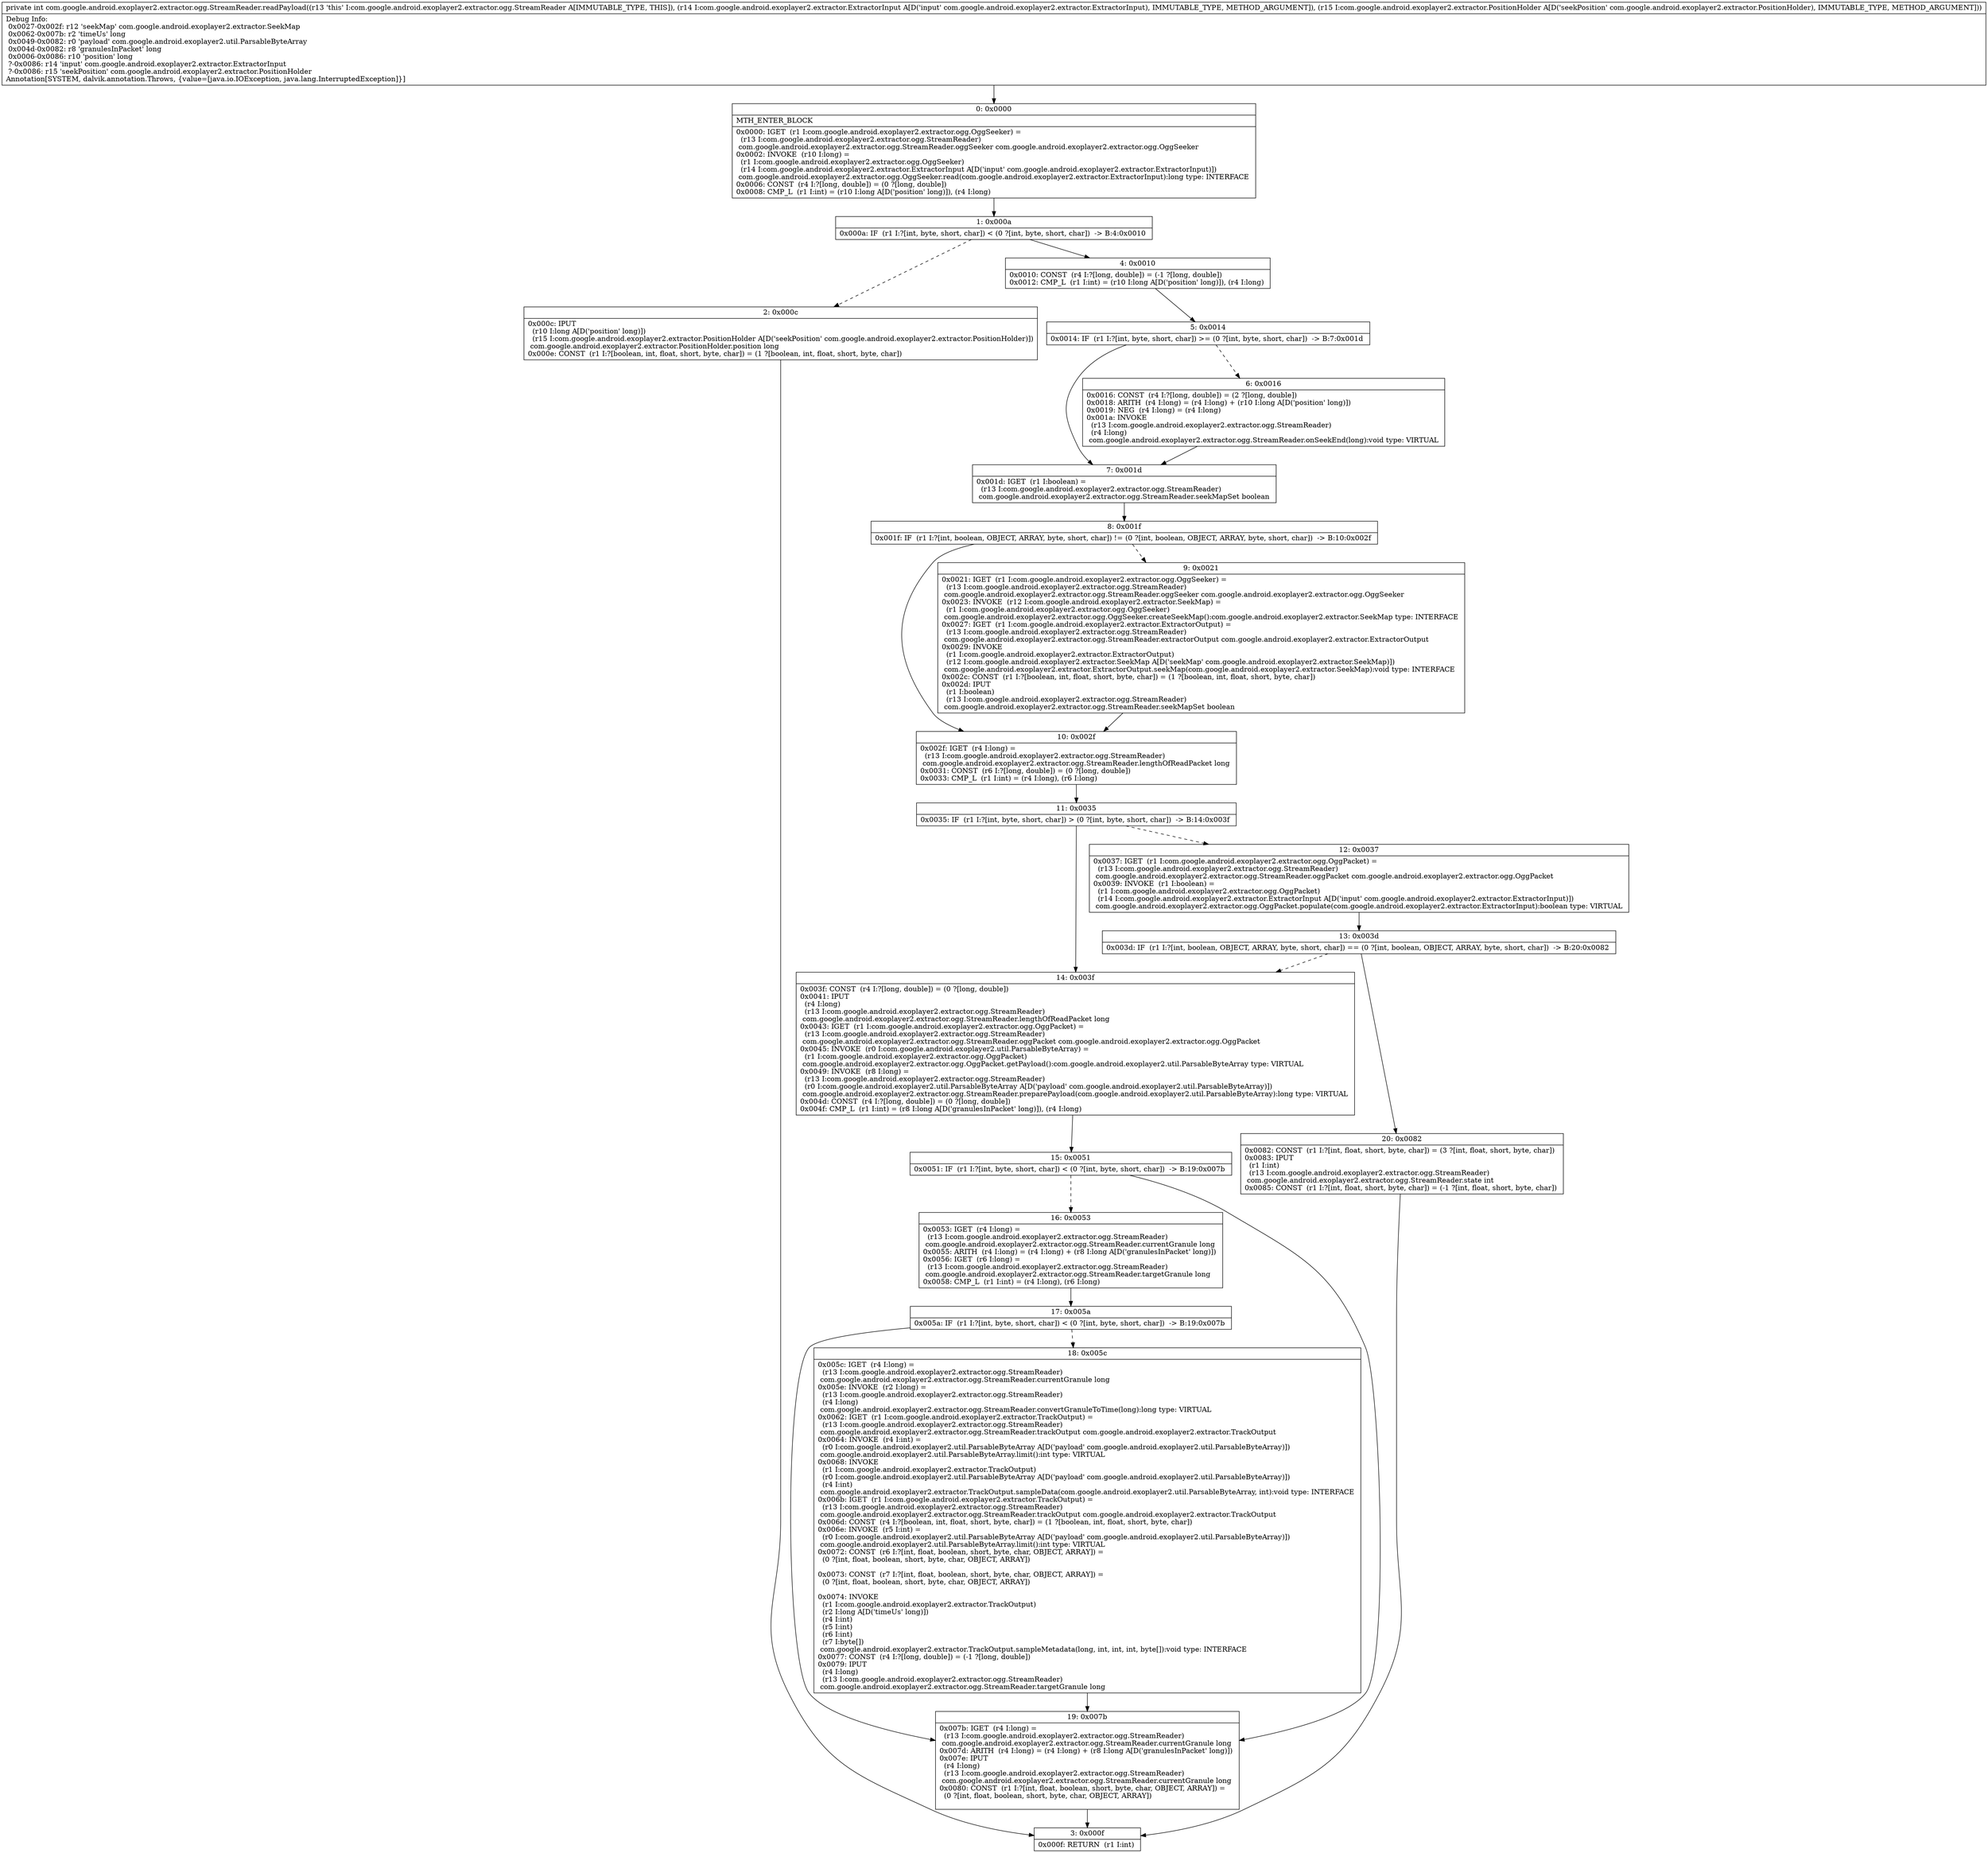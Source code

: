digraph "CFG forcom.google.android.exoplayer2.extractor.ogg.StreamReader.readPayload(Lcom\/google\/android\/exoplayer2\/extractor\/ExtractorInput;Lcom\/google\/android\/exoplayer2\/extractor\/PositionHolder;)I" {
Node_0 [shape=record,label="{0\:\ 0x0000|MTH_ENTER_BLOCK\l|0x0000: IGET  (r1 I:com.google.android.exoplayer2.extractor.ogg.OggSeeker) = \l  (r13 I:com.google.android.exoplayer2.extractor.ogg.StreamReader)\l com.google.android.exoplayer2.extractor.ogg.StreamReader.oggSeeker com.google.android.exoplayer2.extractor.ogg.OggSeeker \l0x0002: INVOKE  (r10 I:long) = \l  (r1 I:com.google.android.exoplayer2.extractor.ogg.OggSeeker)\l  (r14 I:com.google.android.exoplayer2.extractor.ExtractorInput A[D('input' com.google.android.exoplayer2.extractor.ExtractorInput)])\l com.google.android.exoplayer2.extractor.ogg.OggSeeker.read(com.google.android.exoplayer2.extractor.ExtractorInput):long type: INTERFACE \l0x0006: CONST  (r4 I:?[long, double]) = (0 ?[long, double]) \l0x0008: CMP_L  (r1 I:int) = (r10 I:long A[D('position' long)]), (r4 I:long) \l}"];
Node_1 [shape=record,label="{1\:\ 0x000a|0x000a: IF  (r1 I:?[int, byte, short, char]) \< (0 ?[int, byte, short, char])  \-\> B:4:0x0010 \l}"];
Node_2 [shape=record,label="{2\:\ 0x000c|0x000c: IPUT  \l  (r10 I:long A[D('position' long)])\l  (r15 I:com.google.android.exoplayer2.extractor.PositionHolder A[D('seekPosition' com.google.android.exoplayer2.extractor.PositionHolder)])\l com.google.android.exoplayer2.extractor.PositionHolder.position long \l0x000e: CONST  (r1 I:?[boolean, int, float, short, byte, char]) = (1 ?[boolean, int, float, short, byte, char]) \l}"];
Node_3 [shape=record,label="{3\:\ 0x000f|0x000f: RETURN  (r1 I:int) \l}"];
Node_4 [shape=record,label="{4\:\ 0x0010|0x0010: CONST  (r4 I:?[long, double]) = (\-1 ?[long, double]) \l0x0012: CMP_L  (r1 I:int) = (r10 I:long A[D('position' long)]), (r4 I:long) \l}"];
Node_5 [shape=record,label="{5\:\ 0x0014|0x0014: IF  (r1 I:?[int, byte, short, char]) \>= (0 ?[int, byte, short, char])  \-\> B:7:0x001d \l}"];
Node_6 [shape=record,label="{6\:\ 0x0016|0x0016: CONST  (r4 I:?[long, double]) = (2 ?[long, double]) \l0x0018: ARITH  (r4 I:long) = (r4 I:long) + (r10 I:long A[D('position' long)]) \l0x0019: NEG  (r4 I:long) = (r4 I:long) \l0x001a: INVOKE  \l  (r13 I:com.google.android.exoplayer2.extractor.ogg.StreamReader)\l  (r4 I:long)\l com.google.android.exoplayer2.extractor.ogg.StreamReader.onSeekEnd(long):void type: VIRTUAL \l}"];
Node_7 [shape=record,label="{7\:\ 0x001d|0x001d: IGET  (r1 I:boolean) = \l  (r13 I:com.google.android.exoplayer2.extractor.ogg.StreamReader)\l com.google.android.exoplayer2.extractor.ogg.StreamReader.seekMapSet boolean \l}"];
Node_8 [shape=record,label="{8\:\ 0x001f|0x001f: IF  (r1 I:?[int, boolean, OBJECT, ARRAY, byte, short, char]) != (0 ?[int, boolean, OBJECT, ARRAY, byte, short, char])  \-\> B:10:0x002f \l}"];
Node_9 [shape=record,label="{9\:\ 0x0021|0x0021: IGET  (r1 I:com.google.android.exoplayer2.extractor.ogg.OggSeeker) = \l  (r13 I:com.google.android.exoplayer2.extractor.ogg.StreamReader)\l com.google.android.exoplayer2.extractor.ogg.StreamReader.oggSeeker com.google.android.exoplayer2.extractor.ogg.OggSeeker \l0x0023: INVOKE  (r12 I:com.google.android.exoplayer2.extractor.SeekMap) = \l  (r1 I:com.google.android.exoplayer2.extractor.ogg.OggSeeker)\l com.google.android.exoplayer2.extractor.ogg.OggSeeker.createSeekMap():com.google.android.exoplayer2.extractor.SeekMap type: INTERFACE \l0x0027: IGET  (r1 I:com.google.android.exoplayer2.extractor.ExtractorOutput) = \l  (r13 I:com.google.android.exoplayer2.extractor.ogg.StreamReader)\l com.google.android.exoplayer2.extractor.ogg.StreamReader.extractorOutput com.google.android.exoplayer2.extractor.ExtractorOutput \l0x0029: INVOKE  \l  (r1 I:com.google.android.exoplayer2.extractor.ExtractorOutput)\l  (r12 I:com.google.android.exoplayer2.extractor.SeekMap A[D('seekMap' com.google.android.exoplayer2.extractor.SeekMap)])\l com.google.android.exoplayer2.extractor.ExtractorOutput.seekMap(com.google.android.exoplayer2.extractor.SeekMap):void type: INTERFACE \l0x002c: CONST  (r1 I:?[boolean, int, float, short, byte, char]) = (1 ?[boolean, int, float, short, byte, char]) \l0x002d: IPUT  \l  (r1 I:boolean)\l  (r13 I:com.google.android.exoplayer2.extractor.ogg.StreamReader)\l com.google.android.exoplayer2.extractor.ogg.StreamReader.seekMapSet boolean \l}"];
Node_10 [shape=record,label="{10\:\ 0x002f|0x002f: IGET  (r4 I:long) = \l  (r13 I:com.google.android.exoplayer2.extractor.ogg.StreamReader)\l com.google.android.exoplayer2.extractor.ogg.StreamReader.lengthOfReadPacket long \l0x0031: CONST  (r6 I:?[long, double]) = (0 ?[long, double]) \l0x0033: CMP_L  (r1 I:int) = (r4 I:long), (r6 I:long) \l}"];
Node_11 [shape=record,label="{11\:\ 0x0035|0x0035: IF  (r1 I:?[int, byte, short, char]) \> (0 ?[int, byte, short, char])  \-\> B:14:0x003f \l}"];
Node_12 [shape=record,label="{12\:\ 0x0037|0x0037: IGET  (r1 I:com.google.android.exoplayer2.extractor.ogg.OggPacket) = \l  (r13 I:com.google.android.exoplayer2.extractor.ogg.StreamReader)\l com.google.android.exoplayer2.extractor.ogg.StreamReader.oggPacket com.google.android.exoplayer2.extractor.ogg.OggPacket \l0x0039: INVOKE  (r1 I:boolean) = \l  (r1 I:com.google.android.exoplayer2.extractor.ogg.OggPacket)\l  (r14 I:com.google.android.exoplayer2.extractor.ExtractorInput A[D('input' com.google.android.exoplayer2.extractor.ExtractorInput)])\l com.google.android.exoplayer2.extractor.ogg.OggPacket.populate(com.google.android.exoplayer2.extractor.ExtractorInput):boolean type: VIRTUAL \l}"];
Node_13 [shape=record,label="{13\:\ 0x003d|0x003d: IF  (r1 I:?[int, boolean, OBJECT, ARRAY, byte, short, char]) == (0 ?[int, boolean, OBJECT, ARRAY, byte, short, char])  \-\> B:20:0x0082 \l}"];
Node_14 [shape=record,label="{14\:\ 0x003f|0x003f: CONST  (r4 I:?[long, double]) = (0 ?[long, double]) \l0x0041: IPUT  \l  (r4 I:long)\l  (r13 I:com.google.android.exoplayer2.extractor.ogg.StreamReader)\l com.google.android.exoplayer2.extractor.ogg.StreamReader.lengthOfReadPacket long \l0x0043: IGET  (r1 I:com.google.android.exoplayer2.extractor.ogg.OggPacket) = \l  (r13 I:com.google.android.exoplayer2.extractor.ogg.StreamReader)\l com.google.android.exoplayer2.extractor.ogg.StreamReader.oggPacket com.google.android.exoplayer2.extractor.ogg.OggPacket \l0x0045: INVOKE  (r0 I:com.google.android.exoplayer2.util.ParsableByteArray) = \l  (r1 I:com.google.android.exoplayer2.extractor.ogg.OggPacket)\l com.google.android.exoplayer2.extractor.ogg.OggPacket.getPayload():com.google.android.exoplayer2.util.ParsableByteArray type: VIRTUAL \l0x0049: INVOKE  (r8 I:long) = \l  (r13 I:com.google.android.exoplayer2.extractor.ogg.StreamReader)\l  (r0 I:com.google.android.exoplayer2.util.ParsableByteArray A[D('payload' com.google.android.exoplayer2.util.ParsableByteArray)])\l com.google.android.exoplayer2.extractor.ogg.StreamReader.preparePayload(com.google.android.exoplayer2.util.ParsableByteArray):long type: VIRTUAL \l0x004d: CONST  (r4 I:?[long, double]) = (0 ?[long, double]) \l0x004f: CMP_L  (r1 I:int) = (r8 I:long A[D('granulesInPacket' long)]), (r4 I:long) \l}"];
Node_15 [shape=record,label="{15\:\ 0x0051|0x0051: IF  (r1 I:?[int, byte, short, char]) \< (0 ?[int, byte, short, char])  \-\> B:19:0x007b \l}"];
Node_16 [shape=record,label="{16\:\ 0x0053|0x0053: IGET  (r4 I:long) = \l  (r13 I:com.google.android.exoplayer2.extractor.ogg.StreamReader)\l com.google.android.exoplayer2.extractor.ogg.StreamReader.currentGranule long \l0x0055: ARITH  (r4 I:long) = (r4 I:long) + (r8 I:long A[D('granulesInPacket' long)]) \l0x0056: IGET  (r6 I:long) = \l  (r13 I:com.google.android.exoplayer2.extractor.ogg.StreamReader)\l com.google.android.exoplayer2.extractor.ogg.StreamReader.targetGranule long \l0x0058: CMP_L  (r1 I:int) = (r4 I:long), (r6 I:long) \l}"];
Node_17 [shape=record,label="{17\:\ 0x005a|0x005a: IF  (r1 I:?[int, byte, short, char]) \< (0 ?[int, byte, short, char])  \-\> B:19:0x007b \l}"];
Node_18 [shape=record,label="{18\:\ 0x005c|0x005c: IGET  (r4 I:long) = \l  (r13 I:com.google.android.exoplayer2.extractor.ogg.StreamReader)\l com.google.android.exoplayer2.extractor.ogg.StreamReader.currentGranule long \l0x005e: INVOKE  (r2 I:long) = \l  (r13 I:com.google.android.exoplayer2.extractor.ogg.StreamReader)\l  (r4 I:long)\l com.google.android.exoplayer2.extractor.ogg.StreamReader.convertGranuleToTime(long):long type: VIRTUAL \l0x0062: IGET  (r1 I:com.google.android.exoplayer2.extractor.TrackOutput) = \l  (r13 I:com.google.android.exoplayer2.extractor.ogg.StreamReader)\l com.google.android.exoplayer2.extractor.ogg.StreamReader.trackOutput com.google.android.exoplayer2.extractor.TrackOutput \l0x0064: INVOKE  (r4 I:int) = \l  (r0 I:com.google.android.exoplayer2.util.ParsableByteArray A[D('payload' com.google.android.exoplayer2.util.ParsableByteArray)])\l com.google.android.exoplayer2.util.ParsableByteArray.limit():int type: VIRTUAL \l0x0068: INVOKE  \l  (r1 I:com.google.android.exoplayer2.extractor.TrackOutput)\l  (r0 I:com.google.android.exoplayer2.util.ParsableByteArray A[D('payload' com.google.android.exoplayer2.util.ParsableByteArray)])\l  (r4 I:int)\l com.google.android.exoplayer2.extractor.TrackOutput.sampleData(com.google.android.exoplayer2.util.ParsableByteArray, int):void type: INTERFACE \l0x006b: IGET  (r1 I:com.google.android.exoplayer2.extractor.TrackOutput) = \l  (r13 I:com.google.android.exoplayer2.extractor.ogg.StreamReader)\l com.google.android.exoplayer2.extractor.ogg.StreamReader.trackOutput com.google.android.exoplayer2.extractor.TrackOutput \l0x006d: CONST  (r4 I:?[boolean, int, float, short, byte, char]) = (1 ?[boolean, int, float, short, byte, char]) \l0x006e: INVOKE  (r5 I:int) = \l  (r0 I:com.google.android.exoplayer2.util.ParsableByteArray A[D('payload' com.google.android.exoplayer2.util.ParsableByteArray)])\l com.google.android.exoplayer2.util.ParsableByteArray.limit():int type: VIRTUAL \l0x0072: CONST  (r6 I:?[int, float, boolean, short, byte, char, OBJECT, ARRAY]) = \l  (0 ?[int, float, boolean, short, byte, char, OBJECT, ARRAY])\l \l0x0073: CONST  (r7 I:?[int, float, boolean, short, byte, char, OBJECT, ARRAY]) = \l  (0 ?[int, float, boolean, short, byte, char, OBJECT, ARRAY])\l \l0x0074: INVOKE  \l  (r1 I:com.google.android.exoplayer2.extractor.TrackOutput)\l  (r2 I:long A[D('timeUs' long)])\l  (r4 I:int)\l  (r5 I:int)\l  (r6 I:int)\l  (r7 I:byte[])\l com.google.android.exoplayer2.extractor.TrackOutput.sampleMetadata(long, int, int, int, byte[]):void type: INTERFACE \l0x0077: CONST  (r4 I:?[long, double]) = (\-1 ?[long, double]) \l0x0079: IPUT  \l  (r4 I:long)\l  (r13 I:com.google.android.exoplayer2.extractor.ogg.StreamReader)\l com.google.android.exoplayer2.extractor.ogg.StreamReader.targetGranule long \l}"];
Node_19 [shape=record,label="{19\:\ 0x007b|0x007b: IGET  (r4 I:long) = \l  (r13 I:com.google.android.exoplayer2.extractor.ogg.StreamReader)\l com.google.android.exoplayer2.extractor.ogg.StreamReader.currentGranule long \l0x007d: ARITH  (r4 I:long) = (r4 I:long) + (r8 I:long A[D('granulesInPacket' long)]) \l0x007e: IPUT  \l  (r4 I:long)\l  (r13 I:com.google.android.exoplayer2.extractor.ogg.StreamReader)\l com.google.android.exoplayer2.extractor.ogg.StreamReader.currentGranule long \l0x0080: CONST  (r1 I:?[int, float, boolean, short, byte, char, OBJECT, ARRAY]) = \l  (0 ?[int, float, boolean, short, byte, char, OBJECT, ARRAY])\l \l}"];
Node_20 [shape=record,label="{20\:\ 0x0082|0x0082: CONST  (r1 I:?[int, float, short, byte, char]) = (3 ?[int, float, short, byte, char]) \l0x0083: IPUT  \l  (r1 I:int)\l  (r13 I:com.google.android.exoplayer2.extractor.ogg.StreamReader)\l com.google.android.exoplayer2.extractor.ogg.StreamReader.state int \l0x0085: CONST  (r1 I:?[int, float, short, byte, char]) = (\-1 ?[int, float, short, byte, char]) \l}"];
MethodNode[shape=record,label="{private int com.google.android.exoplayer2.extractor.ogg.StreamReader.readPayload((r13 'this' I:com.google.android.exoplayer2.extractor.ogg.StreamReader A[IMMUTABLE_TYPE, THIS]), (r14 I:com.google.android.exoplayer2.extractor.ExtractorInput A[D('input' com.google.android.exoplayer2.extractor.ExtractorInput), IMMUTABLE_TYPE, METHOD_ARGUMENT]), (r15 I:com.google.android.exoplayer2.extractor.PositionHolder A[D('seekPosition' com.google.android.exoplayer2.extractor.PositionHolder), IMMUTABLE_TYPE, METHOD_ARGUMENT]))  | Debug Info:\l  0x0027\-0x002f: r12 'seekMap' com.google.android.exoplayer2.extractor.SeekMap\l  0x0062\-0x007b: r2 'timeUs' long\l  0x0049\-0x0082: r0 'payload' com.google.android.exoplayer2.util.ParsableByteArray\l  0x004d\-0x0082: r8 'granulesInPacket' long\l  0x0006\-0x0086: r10 'position' long\l  ?\-0x0086: r14 'input' com.google.android.exoplayer2.extractor.ExtractorInput\l  ?\-0x0086: r15 'seekPosition' com.google.android.exoplayer2.extractor.PositionHolder\lAnnotation[SYSTEM, dalvik.annotation.Throws, \{value=[java.io.IOException, java.lang.InterruptedException]\}]\l}"];
MethodNode -> Node_0;
Node_0 -> Node_1;
Node_1 -> Node_2[style=dashed];
Node_1 -> Node_4;
Node_2 -> Node_3;
Node_4 -> Node_5;
Node_5 -> Node_6[style=dashed];
Node_5 -> Node_7;
Node_6 -> Node_7;
Node_7 -> Node_8;
Node_8 -> Node_9[style=dashed];
Node_8 -> Node_10;
Node_9 -> Node_10;
Node_10 -> Node_11;
Node_11 -> Node_12[style=dashed];
Node_11 -> Node_14;
Node_12 -> Node_13;
Node_13 -> Node_14[style=dashed];
Node_13 -> Node_20;
Node_14 -> Node_15;
Node_15 -> Node_16[style=dashed];
Node_15 -> Node_19;
Node_16 -> Node_17;
Node_17 -> Node_18[style=dashed];
Node_17 -> Node_19;
Node_18 -> Node_19;
Node_19 -> Node_3;
Node_20 -> Node_3;
}

